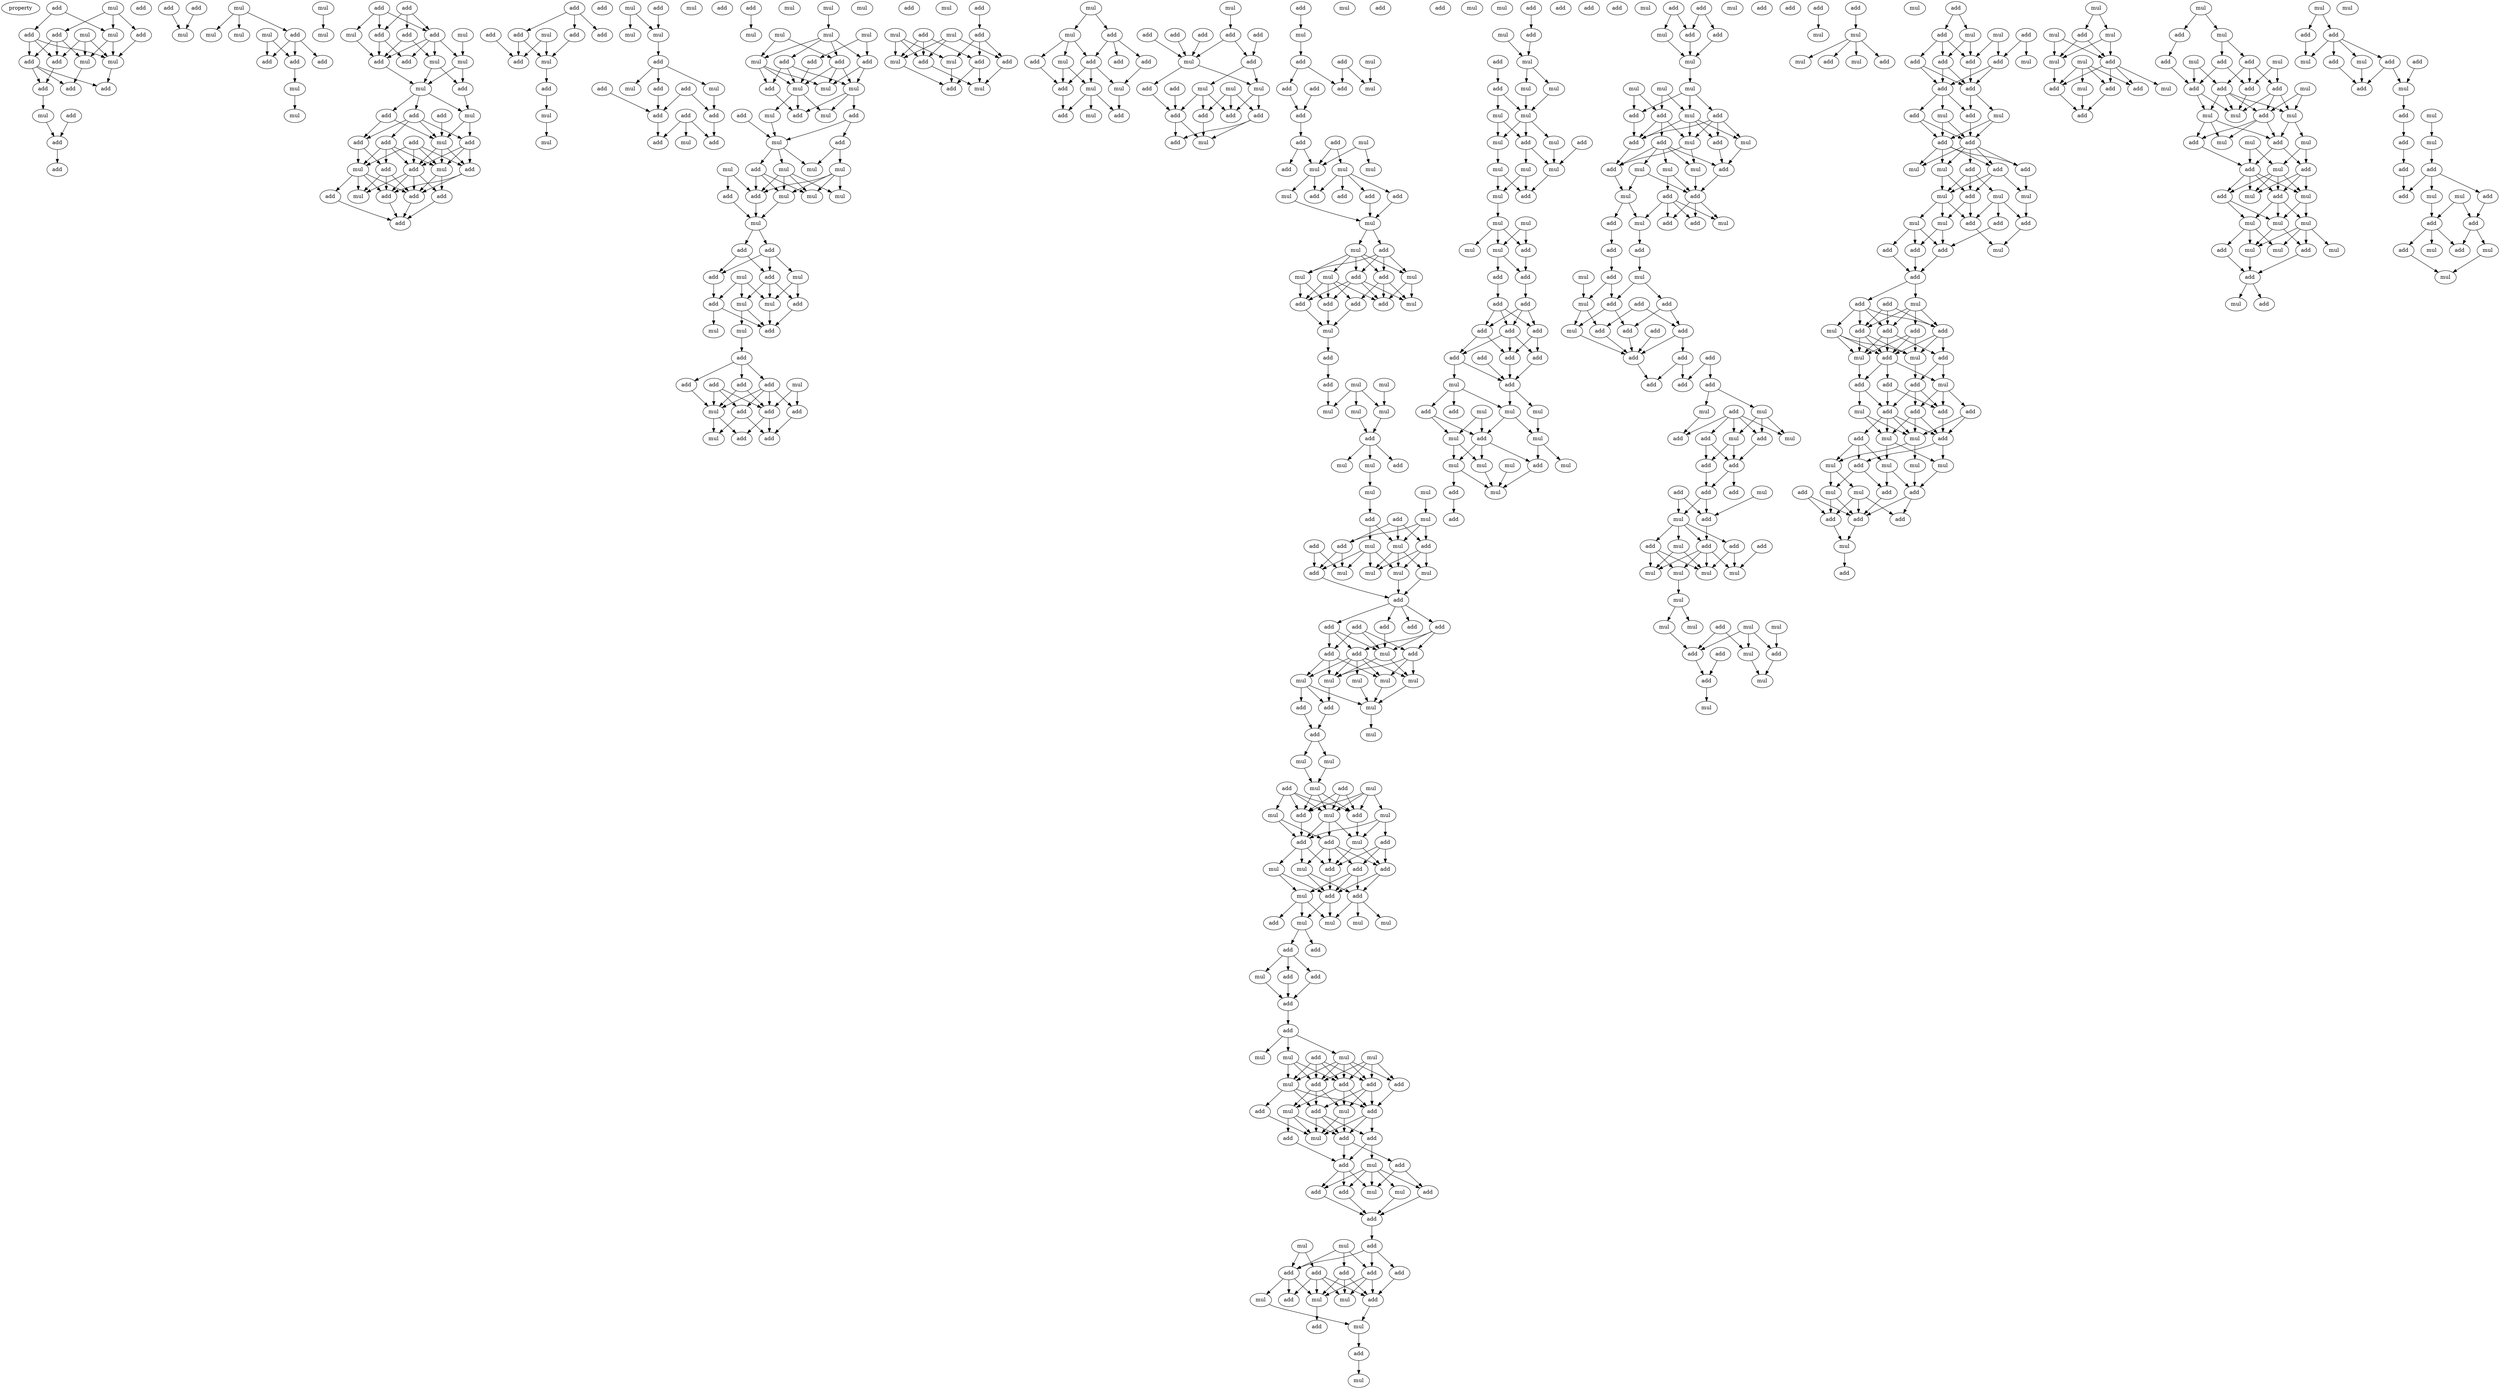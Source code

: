 digraph {
    node [fontcolor=black]
    property [mul=2,lf=1.9]
    0 [ label = mul ];
    1 [ label = add ];
    2 [ label = mul ];
    3 [ label = mul ];
    4 [ label = add ];
    5 [ label = add ];
    6 [ label = add ];
    7 [ label = add ];
    8 [ label = mul ];
    9 [ label = mul ];
    10 [ label = add ];
    11 [ label = add ];
    12 [ label = add ];
    13 [ label = add ];
    14 [ label = mul ];
    15 [ label = add ];
    16 [ label = add ];
    17 [ label = add ];
    18 [ label = add ];
    19 [ label = add ];
    20 [ label = add ];
    21 [ label = mul ];
    22 [ label = mul ];
    23 [ label = mul ];
    24 [ label = mul ];
    25 [ label = add ];
    26 [ label = mul ];
    27 [ label = add ];
    28 [ label = add ];
    29 [ label = add ];
    30 [ label = mul ];
    31 [ label = mul ];
    32 [ label = mul ];
    33 [ label = mul ];
    34 [ label = add ];
    35 [ label = add ];
    36 [ label = mul ];
    37 [ label = mul ];
    38 [ label = add ];
    39 [ label = add ];
    40 [ label = add ];
    41 [ label = mul ];
    42 [ label = add ];
    43 [ label = mul ];
    44 [ label = add ];
    45 [ label = add ];
    46 [ label = mul ];
    47 [ label = add ];
    48 [ label = mul ];
    49 [ label = add ];
    50 [ label = add ];
    51 [ label = add ];
    52 [ label = add ];
    53 [ label = add ];
    54 [ label = add ];
    55 [ label = mul ];
    56 [ label = add ];
    57 [ label = mul ];
    58 [ label = add ];
    59 [ label = add ];
    60 [ label = mul ];
    61 [ label = add ];
    62 [ label = add ];
    63 [ label = add ];
    64 [ label = mul ];
    65 [ label = add ];
    66 [ label = add ];
    67 [ label = add ];
    68 [ label = add ];
    69 [ label = add ];
    70 [ label = add ];
    71 [ label = mul ];
    72 [ label = add ];
    73 [ label = add ];
    74 [ label = mul ];
    75 [ label = add ];
    76 [ label = add ];
    77 [ label = mul ];
    78 [ label = mul ];
    79 [ label = mul ];
    80 [ label = add ];
    81 [ label = mul ];
    82 [ label = mul ];
    83 [ label = mul ];
    84 [ label = add ];
    85 [ label = mul ];
    86 [ label = mul ];
    87 [ label = add ];
    88 [ label = add ];
    89 [ label = add ];
    90 [ label = add ];
    91 [ label = add ];
    92 [ label = add ];
    93 [ label = add ];
    94 [ label = mul ];
    95 [ label = add ];
    96 [ label = add ];
    97 [ label = add ];
    98 [ label = mul ];
    99 [ label = mul ];
    100 [ label = mul ];
    101 [ label = mul ];
    102 [ label = mul ];
    103 [ label = mul ];
    104 [ label = add ];
    105 [ label = add ];
    106 [ label = mul ];
    107 [ label = add ];
    108 [ label = add ];
    109 [ label = add ];
    110 [ label = mul ];
    111 [ label = mul ];
    112 [ label = mul ];
    113 [ label = mul ];
    114 [ label = add ];
    115 [ label = mul ];
    116 [ label = add ];
    117 [ label = add ];
    118 [ label = mul ];
    119 [ label = add ];
    120 [ label = mul ];
    121 [ label = mul ];
    122 [ label = mul ];
    123 [ label = mul ];
    124 [ label = add ];
    125 [ label = mul ];
    126 [ label = mul ];
    127 [ label = add ];
    128 [ label = mul ];
    129 [ label = add ];
    130 [ label = mul ];
    131 [ label = add ];
    132 [ label = add ];
    133 [ label = add ];
    134 [ label = add ];
    135 [ label = mul ];
    136 [ label = mul ];
    137 [ label = mul ];
    138 [ label = add ];
    139 [ label = add ];
    140 [ label = mul ];
    141 [ label = mul ];
    142 [ label = mul ];
    143 [ label = mul ];
    144 [ label = add ];
    145 [ label = add ];
    146 [ label = add ];
    147 [ label = add ];
    148 [ label = mul ];
    149 [ label = add ];
    150 [ label = add ];
    151 [ label = add ];
    152 [ label = add ];
    153 [ label = add ];
    154 [ label = mul ];
    155 [ label = add ];
    156 [ label = add ];
    157 [ label = add ];
    158 [ label = mul ];
    159 [ label = mul ];
    160 [ label = add ];
    161 [ label = mul ];
    162 [ label = add ];
    163 [ label = mul ];
    164 [ label = add ];
    165 [ label = mul ];
    166 [ label = add ];
    167 [ label = add ];
    168 [ label = add ];
    169 [ label = mul ];
    170 [ label = mul ];
    171 [ label = add ];
    172 [ label = mul ];
    173 [ label = mul ];
    174 [ label = add ];
    175 [ label = add ];
    176 [ label = add ];
    177 [ label = add ];
    178 [ label = mul ];
    179 [ label = add ];
    180 [ label = add ];
    181 [ label = mul ];
    182 [ label = mul ];
    183 [ label = add ];
    184 [ label = add ];
    185 [ label = mul ];
    186 [ label = mul ];
    187 [ label = add ];
    188 [ label = add ];
    189 [ label = add ];
    190 [ label = add ];
    191 [ label = add ];
    192 [ label = mul ];
    193 [ label = add ];
    194 [ label = add ];
    195 [ label = mul ];
    196 [ label = mul ];
    197 [ label = add ];
    198 [ label = mul ];
    199 [ label = add ];
    200 [ label = add ];
    201 [ label = add ];
    202 [ label = add ];
    203 [ label = add ];
    204 [ label = add ];
    205 [ label = mul ];
    206 [ label = mul ];
    207 [ label = add ];
    208 [ label = mul ];
    209 [ label = mul ];
    210 [ label = add ];
    211 [ label = mul ];
    212 [ label = add ];
    213 [ label = add ];
    214 [ label = add ];
    215 [ label = add ];
    216 [ label = add ];
    217 [ label = add ];
    218 [ label = mul ];
    219 [ label = add ];
    220 [ label = add ];
    221 [ label = mul ];
    222 [ label = mul ];
    223 [ label = mul ];
    224 [ label = add ];
    225 [ label = mul ];
    226 [ label = add ];
    227 [ label = add ];
    228 [ label = add ];
    229 [ label = mul ];
    230 [ label = add ];
    231 [ label = mul ];
    232 [ label = mul ];
    233 [ label = mul ];
    234 [ label = add ];
    235 [ label = add ];
    236 [ label = mul ];
    237 [ label = mul ];
    238 [ label = add ];
    239 [ label = add ];
    240 [ label = add ];
    241 [ label = add ];
    242 [ label = mul ];
    243 [ label = add ];
    244 [ label = mul ];
    245 [ label = add ];
    246 [ label = mul ];
    247 [ label = add ];
    248 [ label = mul ];
    249 [ label = mul ];
    250 [ label = mul ];
    251 [ label = add ];
    252 [ label = mul ];
    253 [ label = mul ];
    254 [ label = add ];
    255 [ label = mul ];
    256 [ label = mul ];
    257 [ label = add ];
    258 [ label = mul ];
    259 [ label = add ];
    260 [ label = mul ];
    261 [ label = mul ];
    262 [ label = add ];
    263 [ label = add ];
    264 [ label = add ];
    265 [ label = mul ];
    266 [ label = mul ];
    267 [ label = mul ];
    268 [ label = add ];
    269 [ label = mul ];
    270 [ label = add ];
    271 [ label = add ];
    272 [ label = add ];
    273 [ label = add ];
    274 [ label = add ];
    275 [ label = add ];
    276 [ label = add ];
    277 [ label = add ];
    278 [ label = add ];
    279 [ label = mul ];
    280 [ label = mul ];
    281 [ label = mul ];
    282 [ label = mul ];
    283 [ label = mul ];
    284 [ label = mul ];
    285 [ label = mul ];
    286 [ label = add ];
    287 [ label = add ];
    288 [ label = mul ];
    289 [ label = mul ];
    290 [ label = add ];
    291 [ label = mul ];
    292 [ label = mul ];
    293 [ label = mul ];
    294 [ label = add ];
    295 [ label = mul ];
    296 [ label = add ];
    297 [ label = add ];
    298 [ label = mul ];
    299 [ label = mul ];
    300 [ label = mul ];
    301 [ label = add ];
    302 [ label = add ];
    303 [ label = mul ];
    304 [ label = add ];
    305 [ label = add ];
    306 [ label = add ];
    307 [ label = mul ];
    308 [ label = mul ];
    309 [ label = add ];
    310 [ label = add ];
    311 [ label = add ];
    312 [ label = mul ];
    313 [ label = add ];
    314 [ label = mul ];
    315 [ label = mul ];
    316 [ label = mul ];
    317 [ label = add ];
    318 [ label = mul ];
    319 [ label = add ];
    320 [ label = add ];
    321 [ label = mul ];
    322 [ label = add ];
    323 [ label = add ];
    324 [ label = add ];
    325 [ label = mul ];
    326 [ label = add ];
    327 [ label = add ];
    328 [ label = mul ];
    329 [ label = mul ];
    330 [ label = mul ];
    331 [ label = mul ];
    332 [ label = mul ];
    333 [ label = add ];
    334 [ label = add ];
    335 [ label = add ];
    336 [ label = add ];
    337 [ label = add ];
    338 [ label = mul ];
    339 [ label = add ];
    340 [ label = add ];
    341 [ label = mul ];
    342 [ label = add ];
    343 [ label = add ];
    344 [ label = mul ];
    345 [ label = add ];
    346 [ label = add ];
    347 [ label = mul ];
    348 [ label = add ];
    349 [ label = add ];
    350 [ label = mul ];
    351 [ label = mul ];
    352 [ label = add ];
    353 [ label = add ];
    354 [ label = add ];
    355 [ label = add ];
    356 [ label = mul ];
    357 [ label = mul ];
    358 [ label = add ];
    359 [ label = add ];
    360 [ label = add ];
    361 [ label = add ];
    362 [ label = add ];
    363 [ label = add ];
    364 [ label = mul ];
    365 [ label = mul ];
    366 [ label = add ];
    367 [ label = mul ];
    368 [ label = add ];
    369 [ label = mul ];
    370 [ label = add ];
    371 [ label = mul ];
    372 [ label = add ];
    373 [ label = add ];
    374 [ label = add ];
    375 [ label = mul ];
    376 [ label = add ];
    377 [ label = add ];
    378 [ label = mul ];
    379 [ label = mul ];
    380 [ label = add ];
    381 [ label = mul ];
    382 [ label = mul ];
    383 [ label = mul ];
    384 [ label = mul ];
    385 [ label = mul ];
    386 [ label = add ];
    387 [ label = add ];
    388 [ label = mul ];
    389 [ label = mul ];
    390 [ label = mul ];
    391 [ label = add ];
    392 [ label = mul ];
    393 [ label = add ];
    394 [ label = mul ];
    395 [ label = mul ];
    396 [ label = mul ];
    397 [ label = mul ];
    398 [ label = mul ];
    399 [ label = add ];
    400 [ label = add ];
    401 [ label = add ];
    402 [ label = add ];
    403 [ label = add ];
    404 [ label = add ];
    405 [ label = add ];
    406 [ label = add ];
    407 [ label = add ];
    408 [ label = add ];
    409 [ label = add ];
    410 [ label = add ];
    411 [ label = add ];
    412 [ label = mul ];
    413 [ label = add ];
    414 [ label = mul ];
    415 [ label = mul ];
    416 [ label = mul ];
    417 [ label = add ];
    418 [ label = add ];
    419 [ label = mul ];
    420 [ label = mul ];
    421 [ label = mul ];
    422 [ label = add ];
    423 [ label = mul ];
    424 [ label = mul ];
    425 [ label = mul ];
    426 [ label = add ];
    427 [ label = mul ];
    428 [ label = add ];
    429 [ label = add ];
    430 [ label = add ];
    431 [ label = mul ];
    432 [ label = mul ];
    433 [ label = add ];
    434 [ label = add ];
    435 [ label = add ];
    436 [ label = mul ];
    437 [ label = mul ];
    438 [ label = mul ];
    439 [ label = mul ];
    440 [ label = add ];
    441 [ label = add ];
    442 [ label = mul ];
    443 [ label = add ];
    444 [ label = add ];
    445 [ label = mul ];
    446 [ label = mul ];
    447 [ label = add ];
    448 [ label = add ];
    449 [ label = add ];
    450 [ label = mul ];
    451 [ label = mul ];
    452 [ label = mul ];
    453 [ label = add ];
    454 [ label = mul ];
    455 [ label = add ];
    456 [ label = add ];
    457 [ label = mul ];
    458 [ label = add ];
    459 [ label = mul ];
    460 [ label = add ];
    461 [ label = add ];
    462 [ label = add ];
    463 [ label = add ];
    464 [ label = mul ];
    465 [ label = add ];
    466 [ label = mul ];
    467 [ label = mul ];
    468 [ label = add ];
    469 [ label = add ];
    470 [ label = add ];
    471 [ label = add ];
    472 [ label = add ];
    473 [ label = mul ];
    474 [ label = add ];
    475 [ label = add ];
    476 [ label = add ];
    477 [ label = add ];
    478 [ label = add ];
    479 [ label = add ];
    480 [ label = add ];
    481 [ label = add ];
    482 [ label = mul ];
    483 [ label = mul ];
    484 [ label = add ];
    485 [ label = mul ];
    486 [ label = mul ];
    487 [ label = add ];
    488 [ label = add ];
    489 [ label = add ];
    490 [ label = add ];
    491 [ label = add ];
    492 [ label = add ];
    493 [ label = add ];
    494 [ label = add ];
    495 [ label = mul ];
    496 [ label = mul ];
    497 [ label = add ];
    498 [ label = add ];
    499 [ label = add ];
    500 [ label = mul ];
    501 [ label = add ];
    502 [ label = add ];
    503 [ label = mul ];
    504 [ label = mul ];
    505 [ label = mul ];
    506 [ label = mul ];
    507 [ label = mul ];
    508 [ label = mul ];
    509 [ label = mul ];
    510 [ label = mul ];
    511 [ label = add ];
    512 [ label = mul ];
    513 [ label = add ];
    514 [ label = mul ];
    515 [ label = add ];
    516 [ label = add ];
    517 [ label = add ];
    518 [ label = mul ];
    519 [ label = mul ];
    520 [ label = add ];
    521 [ label = add ];
    522 [ label = add ];
    523 [ label = mul ];
    524 [ label = mul ];
    525 [ label = mul ];
    526 [ label = mul ];
    527 [ label = add ];
    528 [ label = mul ];
    529 [ label = add ];
    530 [ label = add ];
    531 [ label = mul ];
    532 [ label = mul ];
    533 [ label = add ];
    534 [ label = add ];
    535 [ label = add ];
    536 [ label = add ];
    537 [ label = add ];
    538 [ label = add ];
    539 [ label = mul ];
    540 [ label = add ];
    541 [ label = add ];
    542 [ label = add ];
    543 [ label = mul ];
    544 [ label = mul ];
    545 [ label = add ];
    546 [ label = add ];
    547 [ label = add ];
    548 [ label = add ];
    549 [ label = mul ];
    550 [ label = add ];
    551 [ label = add ];
    552 [ label = mul ];
    553 [ label = mul ];
    554 [ label = add ];
    555 [ label = mul ];
    556 [ label = mul ];
    557 [ label = add ];
    558 [ label = add ];
    559 [ label = mul ];
    560 [ label = mul ];
    561 [ label = add ];
    562 [ label = mul ];
    563 [ label = add ];
    564 [ label = add ];
    565 [ label = add ];
    566 [ label = add ];
    567 [ label = mul ];
    568 [ label = add ];
    569 [ label = add ];
    570 [ label = add ];
    571 [ label = add ];
    572 [ label = add ];
    573 [ label = add ];
    574 [ label = mul ];
    575 [ label = mul ];
    576 [ label = add ];
    577 [ label = mul ];
    578 [ label = add ];
    579 [ label = mul ];
    580 [ label = add ];
    581 [ label = add ];
    582 [ label = add ];
    583 [ label = add ];
    584 [ label = mul ];
    585 [ label = add ];
    586 [ label = add ];
    587 [ label = add ];
    588 [ label = mul ];
    589 [ label = mul ];
    590 [ label = add ];
    591 [ label = add ];
    592 [ label = add ];
    593 [ label = mul ];
    594 [ label = mul ];
    595 [ label = mul ];
    596 [ label = mul ];
    597 [ label = add ];
    598 [ label = mul ];
    599 [ label = add ];
    600 [ label = mul ];
    601 [ label = add ];
    602 [ label = add ];
    603 [ label = add ];
    604 [ label = add ];
    605 [ label = mul ];
    606 [ label = add ];
    607 [ label = mul ];
    608 [ label = mul ];
    609 [ label = mul ];
    610 [ label = add ];
    611 [ label = add ];
    612 [ label = mul ];
    613 [ label = mul ];
    614 [ label = mul ];
    615 [ label = add ];
    616 [ label = add ];
    617 [ label = mul ];
    618 [ label = add ];
    619 [ label = add ];
    620 [ label = mul ];
    621 [ label = mul ];
    622 [ label = add ];
    623 [ label = mul ];
    624 [ label = add ];
    625 [ label = add ];
    626 [ label = add ];
    627 [ label = mul ];
    628 [ label = add ];
    629 [ label = mul ];
    630 [ label = add ];
    631 [ label = add ];
    632 [ label = add ];
    633 [ label = mul ];
    634 [ label = add ];
    635 [ label = mul ];
    636 [ label = mul ];
    637 [ label = add ];
    638 [ label = mul ];
    639 [ label = mul ];
    640 [ label = mul ];
    641 [ label = add ];
    642 [ label = mul ];
    643 [ label = add ];
    644 [ label = add ];
    645 [ label = add ];
    646 [ label = add ];
    647 [ label = mul ];
    648 [ label = mul ];
    649 [ label = mul ];
    650 [ label = mul ];
    651 [ label = mul ];
    652 [ label = mul ];
    653 [ label = add ];
    654 [ label = mul ];
    655 [ label = mul ];
    656 [ label = add ];
    657 [ label = add ];
    658 [ label = mul ];
    659 [ label = mul ];
    660 [ label = add ];
    661 [ label = add ];
    662 [ label = add ];
    663 [ label = mul ];
    664 [ label = add ];
    665 [ label = add ];
    666 [ label = add ];
    667 [ label = mul ];
    668 [ label = add ];
    669 [ label = mul ];
    670 [ label = add ];
    671 [ label = mul ];
    672 [ label = mul ];
    673 [ label = add ];
    674 [ label = add ];
    675 [ label = add ];
    676 [ label = mul ];
    677 [ label = mul ];
    678 [ label = add ];
    679 [ label = add ];
    680 [ label = add ];
    681 [ label = add ];
    682 [ label = add ];
    683 [ label = mul ];
    684 [ label = add ];
    685 [ label = mul ];
    686 [ label = mul ];
    687 [ label = mul ];
    0 -> 2 [ name = 0 ];
    0 -> 4 [ name = 1 ];
    0 -> 5 [ name = 2 ];
    1 -> 2 [ name = 3 ];
    1 -> 6 [ name = 4 ];
    2 -> 8 [ name = 5 ];
    2 -> 9 [ name = 6 ];
    3 -> 7 [ name = 7 ];
    3 -> 8 [ name = 8 ];
    3 -> 9 [ name = 9 ];
    4 -> 9 [ name = 10 ];
    5 -> 7 [ name = 11 ];
    5 -> 8 [ name = 12 ];
    5 -> 10 [ name = 13 ];
    6 -> 7 [ name = 14 ];
    6 -> 9 [ name = 15 ];
    6 -> 10 [ name = 16 ];
    7 -> 13 [ name = 17 ];
    8 -> 12 [ name = 18 ];
    9 -> 11 [ name = 19 ];
    10 -> 11 [ name = 20 ];
    10 -> 12 [ name = 21 ];
    10 -> 13 [ name = 22 ];
    13 -> 14 [ name = 23 ];
    14 -> 17 [ name = 24 ];
    15 -> 17 [ name = 25 ];
    17 -> 20 [ name = 26 ];
    18 -> 21 [ name = 27 ];
    19 -> 21 [ name = 28 ];
    22 -> 23 [ name = 29 ];
    22 -> 24 [ name = 30 ];
    22 -> 25 [ name = 31 ];
    25 -> 27 [ name = 32 ];
    25 -> 28 [ name = 33 ];
    25 -> 29 [ name = 34 ];
    26 -> 27 [ name = 35 ];
    26 -> 29 [ name = 36 ];
    29 -> 30 [ name = 37 ];
    30 -> 31 [ name = 38 ];
    32 -> 33 [ name = 39 ];
    34 -> 38 [ name = 40 ];
    34 -> 39 [ name = 41 ];
    34 -> 40 [ name = 42 ];
    35 -> 37 [ name = 43 ];
    35 -> 39 [ name = 44 ];
    35 -> 40 [ name = 45 ];
    36 -> 41 [ name = 46 ];
    37 -> 42 [ name = 47 ];
    38 -> 42 [ name = 48 ];
    38 -> 43 [ name = 49 ];
    39 -> 41 [ name = 50 ];
    39 -> 42 [ name = 51 ];
    39 -> 43 [ name = 52 ];
    39 -> 44 [ name = 53 ];
    40 -> 42 [ name = 54 ];
    40 -> 44 [ name = 55 ];
    41 -> 45 [ name = 56 ];
    41 -> 46 [ name = 57 ];
    42 -> 46 [ name = 58 ];
    43 -> 45 [ name = 59 ];
    43 -> 46 [ name = 60 ];
    45 -> 48 [ name = 61 ];
    46 -> 47 [ name = 62 ];
    46 -> 48 [ name = 63 ];
    46 -> 49 [ name = 64 ];
    47 -> 51 [ name = 65 ];
    47 -> 52 [ name = 66 ];
    47 -> 53 [ name = 67 ];
    47 -> 55 [ name = 68 ];
    48 -> 52 [ name = 69 ];
    48 -> 55 [ name = 70 ];
    49 -> 53 [ name = 71 ];
    49 -> 55 [ name = 72 ];
    50 -> 55 [ name = 73 ];
    51 -> 56 [ name = 74 ];
    51 -> 57 [ name = 75 ];
    51 -> 58 [ name = 76 ];
    51 -> 60 [ name = 77 ];
    52 -> 57 [ name = 78 ];
    52 -> 58 [ name = 79 ];
    52 -> 59 [ name = 80 ];
    53 -> 56 [ name = 81 ];
    53 -> 60 [ name = 82 ];
    54 -> 57 [ name = 83 ];
    54 -> 58 [ name = 84 ];
    54 -> 59 [ name = 85 ];
    54 -> 60 [ name = 86 ];
    55 -> 57 [ name = 87 ];
    55 -> 58 [ name = 88 ];
    55 -> 59 [ name = 89 ];
    56 -> 63 [ name = 90 ];
    56 -> 64 [ name = 91 ];
    56 -> 65 [ name = 92 ];
    57 -> 61 [ name = 93 ];
    57 -> 63 [ name = 94 ];
    58 -> 61 [ name = 95 ];
    58 -> 63 [ name = 96 ];
    58 -> 64 [ name = 97 ];
    58 -> 65 [ name = 98 ];
    59 -> 63 [ name = 99 ];
    59 -> 65 [ name = 100 ];
    60 -> 62 [ name = 101 ];
    60 -> 63 [ name = 102 ];
    60 -> 64 [ name = 103 ];
    60 -> 65 [ name = 104 ];
    61 -> 66 [ name = 105 ];
    62 -> 66 [ name = 106 ];
    63 -> 66 [ name = 107 ];
    65 -> 66 [ name = 108 ];
    67 -> 68 [ name = 109 ];
    67 -> 69 [ name = 110 ];
    67 -> 70 [ name = 111 ];
    69 -> 73 [ name = 112 ];
    69 -> 74 [ name = 113 ];
    70 -> 74 [ name = 114 ];
    71 -> 73 [ name = 115 ];
    71 -> 74 [ name = 116 ];
    72 -> 73 [ name = 117 ];
    74 -> 75 [ name = 118 ];
    75 -> 77 [ name = 119 ];
    77 -> 79 [ name = 120 ];
    78 -> 81 [ name = 121 ];
    78 -> 82 [ name = 122 ];
    80 -> 82 [ name = 123 ];
    82 -> 84 [ name = 124 ];
    84 -> 85 [ name = 125 ];
    84 -> 86 [ name = 126 ];
    84 -> 87 [ name = 127 ];
    86 -> 92 [ name = 128 ];
    87 -> 90 [ name = 129 ];
    88 -> 90 [ name = 130 ];
    89 -> 90 [ name = 131 ];
    89 -> 92 [ name = 132 ];
    90 -> 93 [ name = 133 ];
    91 -> 93 [ name = 134 ];
    91 -> 94 [ name = 135 ];
    91 -> 95 [ name = 136 ];
    92 -> 95 [ name = 137 ];
    97 -> 100 [ name = 138 ];
    99 -> 101 [ name = 139 ];
    101 -> 104 [ name = 140 ];
    101 -> 106 [ name = 141 ];
    101 -> 107 [ name = 142 ];
    101 -> 108 [ name = 143 ];
    102 -> 104 [ name = 144 ];
    102 -> 106 [ name = 145 ];
    103 -> 105 [ name = 146 ];
    103 -> 107 [ name = 147 ];
    104 -> 110 [ name = 148 ];
    104 -> 111 [ name = 149 ];
    104 -> 112 [ name = 150 ];
    105 -> 111 [ name = 151 ];
    106 -> 109 [ name = 152 ];
    106 -> 110 [ name = 153 ];
    106 -> 111 [ name = 154 ];
    107 -> 110 [ name = 155 ];
    107 -> 112 [ name = 156 ];
    108 -> 109 [ name = 157 ];
    108 -> 111 [ name = 158 ];
    108 -> 112 [ name = 159 ];
    109 -> 114 [ name = 160 ];
    111 -> 113 [ name = 161 ];
    111 -> 114 [ name = 162 ];
    111 -> 115 [ name = 163 ];
    112 -> 114 [ name = 164 ];
    112 -> 115 [ name = 165 ];
    112 -> 116 [ name = 166 ];
    113 -> 118 [ name = 167 ];
    116 -> 118 [ name = 168 ];
    116 -> 119 [ name = 169 ];
    117 -> 118 [ name = 170 ];
    118 -> 122 [ name = 171 ];
    118 -> 123 [ name = 172 ];
    118 -> 124 [ name = 173 ];
    119 -> 120 [ name = 174 ];
    119 -> 123 [ name = 175 ];
    120 -> 125 [ name = 176 ];
    120 -> 126 [ name = 177 ];
    120 -> 128 [ name = 178 ];
    120 -> 129 [ name = 179 ];
    121 -> 127 [ name = 180 ];
    121 -> 129 [ name = 181 ];
    122 -> 125 [ name = 182 ];
    122 -> 126 [ name = 183 ];
    122 -> 128 [ name = 184 ];
    122 -> 129 [ name = 185 ];
    124 -> 126 [ name = 186 ];
    124 -> 128 [ name = 187 ];
    124 -> 129 [ name = 188 ];
    126 -> 130 [ name = 189 ];
    127 -> 130 [ name = 190 ];
    129 -> 130 [ name = 191 ];
    130 -> 131 [ name = 192 ];
    130 -> 132 [ name = 193 ];
    131 -> 133 [ name = 194 ];
    131 -> 134 [ name = 195 ];
    131 -> 136 [ name = 196 ];
    132 -> 133 [ name = 197 ];
    132 -> 134 [ name = 198 ];
    133 -> 137 [ name = 199 ];
    133 -> 138 [ name = 200 ];
    133 -> 140 [ name = 201 ];
    134 -> 139 [ name = 202 ];
    135 -> 137 [ name = 203 ];
    135 -> 139 [ name = 204 ];
    135 -> 140 [ name = 205 ];
    136 -> 138 [ name = 206 ];
    136 -> 140 [ name = 207 ];
    137 -> 143 [ name = 208 ];
    137 -> 144 [ name = 209 ];
    138 -> 144 [ name = 210 ];
    139 -> 142 [ name = 211 ];
    139 -> 144 [ name = 212 ];
    140 -> 144 [ name = 213 ];
    143 -> 146 [ name = 214 ];
    146 -> 147 [ name = 215 ];
    146 -> 150 [ name = 216 ];
    146 -> 151 [ name = 217 ];
    147 -> 154 [ name = 218 ];
    148 -> 152 [ name = 219 ];
    148 -> 153 [ name = 220 ];
    149 -> 153 [ name = 221 ];
    149 -> 154 [ name = 222 ];
    149 -> 155 [ name = 223 ];
    150 -> 152 [ name = 224 ];
    150 -> 153 [ name = 225 ];
    150 -> 154 [ name = 226 ];
    150 -> 155 [ name = 227 ];
    151 -> 153 [ name = 228 ];
    151 -> 154 [ name = 229 ];
    152 -> 157 [ name = 230 ];
    153 -> 156 [ name = 231 ];
    153 -> 157 [ name = 232 ];
    154 -> 156 [ name = 233 ];
    154 -> 158 [ name = 234 ];
    155 -> 157 [ name = 235 ];
    155 -> 158 [ name = 236 ];
    160 -> 162 [ name = 237 ];
    161 -> 166 [ name = 238 ];
    161 -> 167 [ name = 239 ];
    161 -> 169 [ name = 240 ];
    162 -> 165 [ name = 241 ];
    162 -> 166 [ name = 242 ];
    162 -> 168 [ name = 243 ];
    163 -> 165 [ name = 244 ];
    163 -> 167 [ name = 245 ];
    163 -> 169 [ name = 246 ];
    164 -> 167 [ name = 247 ];
    164 -> 168 [ name = 248 ];
    164 -> 169 [ name = 249 ];
    165 -> 171 [ name = 250 ];
    166 -> 170 [ name = 251 ];
    167 -> 170 [ name = 252 ];
    168 -> 170 [ name = 253 ];
    168 -> 171 [ name = 254 ];
    169 -> 171 [ name = 255 ];
    172 -> 173 [ name = 256 ];
    172 -> 174 [ name = 257 ];
    173 -> 176 [ name = 258 ];
    173 -> 177 [ name = 259 ];
    173 -> 178 [ name = 260 ];
    174 -> 175 [ name = 261 ];
    174 -> 177 [ name = 262 ];
    174 -> 179 [ name = 263 ];
    176 -> 180 [ name = 264 ];
    177 -> 180 [ name = 265 ];
    177 -> 181 [ name = 266 ];
    177 -> 182 [ name = 267 ];
    178 -> 180 [ name = 268 ];
    178 -> 182 [ name = 269 ];
    179 -> 181 [ name = 270 ];
    180 -> 183 [ name = 271 ];
    181 -> 184 [ name = 272 ];
    182 -> 183 [ name = 273 ];
    182 -> 184 [ name = 274 ];
    182 -> 185 [ name = 275 ];
    186 -> 189 [ name = 276 ];
    187 -> 192 [ name = 277 ];
    188 -> 192 [ name = 278 ];
    189 -> 192 [ name = 279 ];
    189 -> 193 [ name = 280 ];
    190 -> 193 [ name = 281 ];
    191 -> 192 [ name = 282 ];
    192 -> 194 [ name = 283 ];
    192 -> 196 [ name = 284 ];
    193 -> 196 [ name = 285 ];
    193 -> 198 [ name = 286 ];
    194 -> 201 [ name = 287 ];
    195 -> 199 [ name = 288 ];
    195 -> 200 [ name = 289 ];
    195 -> 202 [ name = 290 ];
    196 -> 200 [ name = 291 ];
    196 -> 202 [ name = 292 ];
    197 -> 201 [ name = 293 ];
    198 -> 199 [ name = 294 ];
    198 -> 200 [ name = 295 ];
    198 -> 201 [ name = 296 ];
    199 -> 205 [ name = 297 ];
    201 -> 204 [ name = 298 ];
    201 -> 205 [ name = 299 ];
    202 -> 204 [ name = 300 ];
    202 -> 205 [ name = 301 ];
    203 -> 206 [ name = 302 ];
    206 -> 210 [ name = 303 ];
    207 -> 211 [ name = 304 ];
    207 -> 213 [ name = 305 ];
    209 -> 211 [ name = 306 ];
    210 -> 212 [ name = 307 ];
    210 -> 213 [ name = 308 ];
    212 -> 215 [ name = 309 ];
    214 -> 215 [ name = 310 ];
    215 -> 216 [ name = 311 ];
    216 -> 220 [ name = 312 ];
    216 -> 222 [ name = 313 ];
    218 -> 222 [ name = 314 ];
    218 -> 223 [ name = 315 ];
    219 -> 221 [ name = 316 ];
    219 -> 222 [ name = 317 ];
    221 -> 224 [ name = 318 ];
    221 -> 226 [ name = 319 ];
    221 -> 227 [ name = 320 ];
    221 -> 228 [ name = 321 ];
    222 -> 225 [ name = 322 ];
    222 -> 227 [ name = 323 ];
    225 -> 229 [ name = 324 ];
    226 -> 229 [ name = 325 ];
    228 -> 229 [ name = 326 ];
    229 -> 230 [ name = 327 ];
    229 -> 231 [ name = 328 ];
    230 -> 232 [ name = 329 ];
    230 -> 234 [ name = 330 ];
    230 -> 235 [ name = 331 ];
    230 -> 236 [ name = 332 ];
    231 -> 232 [ name = 333 ];
    231 -> 233 [ name = 334 ];
    231 -> 234 [ name = 335 ];
    231 -> 235 [ name = 336 ];
    231 -> 236 [ name = 337 ];
    232 -> 238 [ name = 338 ];
    232 -> 240 [ name = 339 ];
    233 -> 238 [ name = 340 ];
    233 -> 239 [ name = 341 ];
    233 -> 240 [ name = 342 ];
    233 -> 241 [ name = 343 ];
    234 -> 237 [ name = 344 ];
    234 -> 238 [ name = 345 ];
    234 -> 240 [ name = 346 ];
    234 -> 241 [ name = 347 ];
    235 -> 237 [ name = 348 ];
    235 -> 239 [ name = 349 ];
    235 -> 241 [ name = 350 ];
    236 -> 237 [ name = 351 ];
    236 -> 241 [ name = 352 ];
    238 -> 242 [ name = 353 ];
    239 -> 242 [ name = 354 ];
    240 -> 242 [ name = 355 ];
    242 -> 243 [ name = 356 ];
    243 -> 245 [ name = 357 ];
    244 -> 250 [ name = 358 ];
    245 -> 249 [ name = 359 ];
    246 -> 248 [ name = 360 ];
    246 -> 249 [ name = 361 ];
    246 -> 250 [ name = 362 ];
    248 -> 251 [ name = 363 ];
    250 -> 251 [ name = 364 ];
    251 -> 252 [ name = 365 ];
    251 -> 253 [ name = 366 ];
    251 -> 254 [ name = 367 ];
    253 -> 255 [ name = 368 ];
    255 -> 259 [ name = 369 ];
    256 -> 258 [ name = 370 ];
    257 -> 261 [ name = 371 ];
    257 -> 263 [ name = 372 ];
    257 -> 264 [ name = 373 ];
    258 -> 261 [ name = 374 ];
    258 -> 263 [ name = 375 ];
    258 -> 264 [ name = 376 ];
    259 -> 260 [ name = 377 ];
    259 -> 261 [ name = 378 ];
    260 -> 265 [ name = 379 ];
    260 -> 266 [ name = 380 ];
    260 -> 267 [ name = 381 ];
    260 -> 268 [ name = 382 ];
    261 -> 266 [ name = 383 ];
    261 -> 267 [ name = 384 ];
    261 -> 269 [ name = 385 ];
    262 -> 265 [ name = 386 ];
    262 -> 268 [ name = 387 ];
    263 -> 266 [ name = 388 ];
    263 -> 267 [ name = 389 ];
    263 -> 269 [ name = 390 ];
    264 -> 265 [ name = 391 ];
    264 -> 268 [ name = 392 ];
    266 -> 270 [ name = 393 ];
    268 -> 270 [ name = 394 ];
    269 -> 270 [ name = 395 ];
    270 -> 271 [ name = 396 ];
    270 -> 272 [ name = 397 ];
    270 -> 273 [ name = 398 ];
    270 -> 275 [ name = 399 ];
    271 -> 276 [ name = 400 ];
    271 -> 277 [ name = 401 ];
    271 -> 279 [ name = 402 ];
    272 -> 277 [ name = 403 ];
    272 -> 278 [ name = 404 ];
    272 -> 279 [ name = 405 ];
    274 -> 276 [ name = 406 ];
    274 -> 278 [ name = 407 ];
    274 -> 279 [ name = 408 ];
    275 -> 279 [ name = 409 ];
    276 -> 280 [ name = 410 ];
    276 -> 282 [ name = 411 ];
    276 -> 284 [ name = 412 ];
    277 -> 280 [ name = 413 ];
    277 -> 281 [ name = 414 ];
    277 -> 282 [ name = 415 ];
    277 -> 283 [ name = 416 ];
    277 -> 284 [ name = 417 ];
    278 -> 281 [ name = 418 ];
    278 -> 282 [ name = 419 ];
    278 -> 284 [ name = 420 ];
    279 -> 280 [ name = 421 ];
    279 -> 284 [ name = 422 ];
    280 -> 285 [ name = 423 ];
    281 -> 285 [ name = 424 ];
    281 -> 286 [ name = 425 ];
    281 -> 287 [ name = 426 ];
    282 -> 285 [ name = 427 ];
    283 -> 285 [ name = 428 ];
    284 -> 287 [ name = 429 ];
    285 -> 289 [ name = 430 ];
    286 -> 290 [ name = 431 ];
    287 -> 290 [ name = 432 ];
    290 -> 291 [ name = 433 ];
    290 -> 292 [ name = 434 ];
    291 -> 293 [ name = 435 ];
    292 -> 293 [ name = 436 ];
    293 -> 297 [ name = 437 ];
    293 -> 298 [ name = 438 ];
    293 -> 301 [ name = 439 ];
    294 -> 297 [ name = 440 ];
    294 -> 298 [ name = 441 ];
    294 -> 299 [ name = 442 ];
    294 -> 301 [ name = 443 ];
    295 -> 297 [ name = 444 ];
    295 -> 298 [ name = 445 ];
    295 -> 300 [ name = 446 ];
    295 -> 301 [ name = 447 ];
    296 -> 297 [ name = 448 ];
    296 -> 298 [ name = 449 ];
    296 -> 301 [ name = 450 ];
    297 -> 305 [ name = 451 ];
    298 -> 302 [ name = 452 ];
    298 -> 303 [ name = 453 ];
    298 -> 305 [ name = 454 ];
    299 -> 302 [ name = 455 ];
    299 -> 305 [ name = 456 ];
    300 -> 303 [ name = 457 ];
    300 -> 304 [ name = 458 ];
    300 -> 305 [ name = 459 ];
    301 -> 303 [ name = 460 ];
    302 -> 306 [ name = 461 ];
    302 -> 308 [ name = 462 ];
    302 -> 309 [ name = 463 ];
    302 -> 310 [ name = 464 ];
    303 -> 306 [ name = 465 ];
    303 -> 309 [ name = 466 ];
    304 -> 306 [ name = 467 ];
    304 -> 309 [ name = 468 ];
    304 -> 310 [ name = 469 ];
    305 -> 306 [ name = 470 ];
    305 -> 307 [ name = 471 ];
    305 -> 308 [ name = 472 ];
    306 -> 311 [ name = 473 ];
    307 -> 311 [ name = 474 ];
    307 -> 312 [ name = 475 ];
    308 -> 311 [ name = 476 ];
    308 -> 313 [ name = 477 ];
    309 -> 311 [ name = 478 ];
    309 -> 313 [ name = 479 ];
    310 -> 311 [ name = 480 ];
    310 -> 312 [ name = 481 ];
    310 -> 313 [ name = 482 ];
    311 -> 316 [ name = 483 ];
    311 -> 318 [ name = 484 ];
    312 -> 316 [ name = 485 ];
    312 -> 317 [ name = 486 ];
    312 -> 318 [ name = 487 ];
    313 -> 314 [ name = 488 ];
    313 -> 315 [ name = 489 ];
    313 -> 316 [ name = 490 ];
    318 -> 319 [ name = 491 ];
    318 -> 320 [ name = 492 ];
    319 -> 321 [ name = 493 ];
    319 -> 322 [ name = 494 ];
    319 -> 323 [ name = 495 ];
    321 -> 324 [ name = 496 ];
    322 -> 324 [ name = 497 ];
    323 -> 324 [ name = 498 ];
    324 -> 326 [ name = 499 ];
    326 -> 328 [ name = 500 ];
    326 -> 329 [ name = 501 ];
    326 -> 331 [ name = 502 ];
    327 -> 332 [ name = 503 ];
    327 -> 333 [ name = 504 ];
    327 -> 334 [ name = 505 ];
    327 -> 335 [ name = 506 ];
    328 -> 332 [ name = 507 ];
    328 -> 333 [ name = 508 ];
    328 -> 334 [ name = 509 ];
    329 -> 332 [ name = 510 ];
    329 -> 333 [ name = 511 ];
    329 -> 334 [ name = 512 ];
    329 -> 335 [ name = 513 ];
    329 -> 336 [ name = 514 ];
    330 -> 333 [ name = 515 ];
    330 -> 334 [ name = 516 ];
    330 -> 335 [ name = 517 ];
    330 -> 336 [ name = 518 ];
    332 -> 337 [ name = 519 ];
    332 -> 339 [ name = 520 ];
    332 -> 340 [ name = 521 ];
    333 -> 338 [ name = 522 ];
    333 -> 339 [ name = 523 ];
    333 -> 341 [ name = 524 ];
    334 -> 337 [ name = 525 ];
    334 -> 338 [ name = 526 ];
    334 -> 341 [ name = 527 ];
    335 -> 337 [ name = 528 ];
    335 -> 339 [ name = 529 ];
    335 -> 341 [ name = 530 ];
    336 -> 337 [ name = 531 ];
    337 -> 343 [ name = 532 ];
    337 -> 344 [ name = 533 ];
    337 -> 345 [ name = 534 ];
    338 -> 342 [ name = 535 ];
    338 -> 344 [ name = 536 ];
    338 -> 345 [ name = 537 ];
    339 -> 343 [ name = 538 ];
    339 -> 344 [ name = 539 ];
    339 -> 345 [ name = 540 ];
    340 -> 344 [ name = 541 ];
    341 -> 344 [ name = 542 ];
    341 -> 345 [ name = 543 ];
    342 -> 348 [ name = 544 ];
    343 -> 347 [ name = 545 ];
    343 -> 348 [ name = 546 ];
    345 -> 346 [ name = 547 ];
    345 -> 348 [ name = 548 ];
    346 -> 350 [ name = 549 ];
    346 -> 353 [ name = 550 ];
    347 -> 349 [ name = 551 ];
    347 -> 350 [ name = 552 ];
    347 -> 351 [ name = 553 ];
    347 -> 352 [ name = 554 ];
    347 -> 353 [ name = 555 ];
    348 -> 349 [ name = 556 ];
    348 -> 350 [ name = 557 ];
    348 -> 352 [ name = 558 ];
    349 -> 354 [ name = 559 ];
    351 -> 354 [ name = 560 ];
    352 -> 354 [ name = 561 ];
    353 -> 354 [ name = 562 ];
    354 -> 355 [ name = 563 ];
    355 -> 359 [ name = 564 ];
    355 -> 360 [ name = 565 ];
    355 -> 362 [ name = 566 ];
    356 -> 359 [ name = 567 ];
    356 -> 361 [ name = 568 ];
    356 -> 362 [ name = 569 ];
    357 -> 358 [ name = 570 ];
    357 -> 359 [ name = 571 ];
    358 -> 363 [ name = 572 ];
    358 -> 364 [ name = 573 ];
    358 -> 365 [ name = 574 ];
    358 -> 366 [ name = 575 ];
    359 -> 364 [ name = 576 ];
    359 -> 366 [ name = 577 ];
    359 -> 367 [ name = 578 ];
    360 -> 363 [ name = 579 ];
    361 -> 363 [ name = 580 ];
    361 -> 364 [ name = 581 ];
    361 -> 365 [ name = 582 ];
    362 -> 363 [ name = 583 ];
    362 -> 364 [ name = 584 ];
    362 -> 365 [ name = 585 ];
    363 -> 369 [ name = 586 ];
    364 -> 368 [ name = 587 ];
    367 -> 369 [ name = 588 ];
    369 -> 370 [ name = 589 ];
    370 -> 371 [ name = 590 ];
    372 -> 376 [ name = 591 ];
    375 -> 378 [ name = 592 ];
    376 -> 378 [ name = 593 ];
    377 -> 380 [ name = 594 ];
    378 -> 379 [ name = 595 ];
    378 -> 381 [ name = 596 ];
    379 -> 382 [ name = 597 ];
    380 -> 382 [ name = 598 ];
    380 -> 383 [ name = 599 ];
    381 -> 382 [ name = 600 ];
    382 -> 384 [ name = 601 ];
    382 -> 385 [ name = 602 ];
    382 -> 387 [ name = 603 ];
    383 -> 385 [ name = 604 ];
    383 -> 387 [ name = 605 ];
    384 -> 390 [ name = 606 ];
    385 -> 389 [ name = 607 ];
    386 -> 390 [ name = 608 ];
    387 -> 388 [ name = 609 ];
    387 -> 390 [ name = 610 ];
    388 -> 391 [ name = 611 ];
    388 -> 392 [ name = 612 ];
    389 -> 391 [ name = 613 ];
    389 -> 392 [ name = 614 ];
    390 -> 391 [ name = 615 ];
    392 -> 396 [ name = 616 ];
    394 -> 398 [ name = 617 ];
    394 -> 399 [ name = 618 ];
    396 -> 397 [ name = 619 ];
    396 -> 398 [ name = 620 ];
    396 -> 399 [ name = 621 ];
    398 -> 400 [ name = 622 ];
    398 -> 401 [ name = 623 ];
    399 -> 400 [ name = 624 ];
    400 -> 402 [ name = 625 ];
    401 -> 403 [ name = 626 ];
    402 -> 404 [ name = 627 ];
    402 -> 405 [ name = 628 ];
    402 -> 406 [ name = 629 ];
    403 -> 404 [ name = 630 ];
    403 -> 405 [ name = 631 ];
    403 -> 406 [ name = 632 ];
    404 -> 409 [ name = 633 ];
    404 -> 410 [ name = 634 ];
    405 -> 408 [ name = 635 ];
    405 -> 409 [ name = 636 ];
    406 -> 408 [ name = 637 ];
    406 -> 409 [ name = 638 ];
    406 -> 410 [ name = 639 ];
    407 -> 411 [ name = 640 ];
    408 -> 411 [ name = 641 ];
    408 -> 412 [ name = 642 ];
    409 -> 411 [ name = 643 ];
    410 -> 411 [ name = 644 ];
    411 -> 414 [ name = 645 ];
    411 -> 416 [ name = 646 ];
    412 -> 413 [ name = 647 ];
    412 -> 416 [ name = 648 ];
    412 -> 417 [ name = 649 ];
    413 -> 418 [ name = 650 ];
    413 -> 420 [ name = 651 ];
    414 -> 419 [ name = 652 ];
    415 -> 418 [ name = 653 ];
    415 -> 420 [ name = 654 ];
    416 -> 418 [ name = 655 ];
    416 -> 419 [ name = 656 ];
    418 -> 421 [ name = 657 ];
    418 -> 422 [ name = 658 ];
    418 -> 424 [ name = 659 ];
    419 -> 422 [ name = 660 ];
    419 -> 425 [ name = 661 ];
    420 -> 421 [ name = 662 ];
    420 -> 424 [ name = 663 ];
    421 -> 426 [ name = 664 ];
    421 -> 427 [ name = 665 ];
    422 -> 427 [ name = 666 ];
    423 -> 427 [ name = 667 ];
    424 -> 427 [ name = 668 ];
    426 -> 428 [ name = 669 ];
    429 -> 431 [ name = 670 ];
    429 -> 435 [ name = 671 ];
    430 -> 434 [ name = 672 ];
    430 -> 435 [ name = 673 ];
    431 -> 436 [ name = 674 ];
    434 -> 436 [ name = 675 ];
    435 -> 436 [ name = 676 ];
    436 -> 438 [ name = 677 ];
    437 -> 442 [ name = 678 ];
    437 -> 443 [ name = 679 ];
    438 -> 440 [ name = 680 ];
    438 -> 441 [ name = 681 ];
    438 -> 442 [ name = 682 ];
    439 -> 441 [ name = 683 ];
    439 -> 443 [ name = 684 ];
    440 -> 445 [ name = 685 ];
    440 -> 446 [ name = 686 ];
    440 -> 447 [ name = 687 ];
    440 -> 448 [ name = 688 ];
    441 -> 448 [ name = 689 ];
    442 -> 445 [ name = 690 ];
    442 -> 446 [ name = 691 ];
    442 -> 447 [ name = 692 ];
    442 -> 448 [ name = 693 ];
    443 -> 444 [ name = 694 ];
    443 -> 445 [ name = 695 ];
    443 -> 448 [ name = 696 ];
    444 -> 449 [ name = 697 ];
    444 -> 450 [ name = 698 ];
    444 -> 451 [ name = 699 ];
    444 -> 452 [ name = 700 ];
    444 -> 453 [ name = 701 ];
    445 -> 449 [ name = 702 ];
    445 -> 452 [ name = 703 ];
    446 -> 453 [ name = 704 ];
    447 -> 453 [ name = 705 ];
    448 -> 449 [ name = 706 ];
    449 -> 454 [ name = 707 ];
    450 -> 454 [ name = 708 ];
    450 -> 455 [ name = 709 ];
    451 -> 455 [ name = 710 ];
    451 -> 456 [ name = 711 ];
    452 -> 455 [ name = 712 ];
    453 -> 455 [ name = 713 ];
    454 -> 459 [ name = 714 ];
    454 -> 460 [ name = 715 ];
    455 -> 457 [ name = 716 ];
    455 -> 458 [ name = 717 ];
    455 -> 461 [ name = 718 ];
    456 -> 457 [ name = 719 ];
    456 -> 458 [ name = 720 ];
    456 -> 459 [ name = 721 ];
    456 -> 461 [ name = 722 ];
    459 -> 463 [ name = 723 ];
    460 -> 462 [ name = 724 ];
    462 -> 465 [ name = 725 ];
    463 -> 464 [ name = 726 ];
    464 -> 469 [ name = 727 ];
    464 -> 470 [ name = 728 ];
    465 -> 467 [ name = 729 ];
    465 -> 469 [ name = 730 ];
    466 -> 467 [ name = 731 ];
    467 -> 473 [ name = 732 ];
    467 -> 475 [ name = 733 ];
    468 -> 471 [ name = 734 ];
    468 -> 475 [ name = 735 ];
    469 -> 472 [ name = 736 ];
    469 -> 473 [ name = 737 ];
    470 -> 471 [ name = 738 ];
    470 -> 472 [ name = 739 ];
    471 -> 476 [ name = 740 ];
    471 -> 477 [ name = 741 ];
    472 -> 476 [ name = 742 ];
    473 -> 476 [ name = 743 ];
    474 -> 476 [ name = 744 ];
    475 -> 476 [ name = 745 ];
    476 -> 481 [ name = 746 ];
    477 -> 480 [ name = 747 ];
    477 -> 481 [ name = 748 ];
    478 -> 479 [ name = 749 ];
    478 -> 480 [ name = 750 ];
    479 -> 482 [ name = 751 ];
    479 -> 483 [ name = 752 ];
    482 -> 487 [ name = 753 ];
    483 -> 485 [ name = 754 ];
    483 -> 486 [ name = 755 ];
    483 -> 488 [ name = 756 ];
    484 -> 485 [ name = 757 ];
    484 -> 486 [ name = 758 ];
    484 -> 487 [ name = 759 ];
    484 -> 488 [ name = 760 ];
    484 -> 489 [ name = 761 ];
    485 -> 490 [ name = 762 ];
    485 -> 491 [ name = 763 ];
    488 -> 491 [ name = 764 ];
    489 -> 490 [ name = 765 ];
    489 -> 491 [ name = 766 ];
    490 -> 492 [ name = 767 ];
    491 -> 492 [ name = 768 ];
    491 -> 494 [ name = 769 ];
    492 -> 496 [ name = 770 ];
    492 -> 497 [ name = 771 ];
    493 -> 496 [ name = 772 ];
    493 -> 497 [ name = 773 ];
    495 -> 497 [ name = 774 ];
    496 -> 498 [ name = 775 ];
    496 -> 500 [ name = 776 ];
    496 -> 501 [ name = 777 ];
    496 -> 502 [ name = 778 ];
    497 -> 498 [ name = 779 ];
    498 -> 503 [ name = 780 ];
    498 -> 504 [ name = 781 ];
    498 -> 505 [ name = 782 ];
    498 -> 506 [ name = 783 ];
    499 -> 506 [ name = 784 ];
    500 -> 503 [ name = 785 ];
    500 -> 505 [ name = 786 ];
    501 -> 503 [ name = 787 ];
    501 -> 504 [ name = 788 ];
    501 -> 505 [ name = 789 ];
    502 -> 503 [ name = 790 ];
    502 -> 506 [ name = 791 ];
    504 -> 507 [ name = 792 ];
    507 -> 509 [ name = 793 ];
    507 -> 510 [ name = 794 ];
    508 -> 514 [ name = 795 ];
    508 -> 515 [ name = 796 ];
    508 -> 516 [ name = 797 ];
    509 -> 515 [ name = 798 ];
    511 -> 514 [ name = 799 ];
    511 -> 515 [ name = 800 ];
    512 -> 516 [ name = 801 ];
    513 -> 517 [ name = 802 ];
    514 -> 518 [ name = 803 ];
    515 -> 517 [ name = 804 ];
    516 -> 518 [ name = 805 ];
    517 -> 519 [ name = 806 ];
    521 -> 524 [ name = 807 ];
    522 -> 525 [ name = 808 ];
    525 -> 526 [ name = 809 ];
    525 -> 527 [ name = 810 ];
    525 -> 528 [ name = 811 ];
    525 -> 529 [ name = 812 ];
    530 -> 531 [ name = 813 ];
    530 -> 533 [ name = 814 ];
    531 -> 536 [ name = 815 ];
    531 -> 537 [ name = 816 ];
    532 -> 535 [ name = 817 ];
    532 -> 537 [ name = 818 ];
    533 -> 536 [ name = 819 ];
    533 -> 537 [ name = 820 ];
    533 -> 538 [ name = 821 ];
    534 -> 535 [ name = 822 ];
    534 -> 539 [ name = 823 ];
    535 -> 540 [ name = 824 ];
    535 -> 541 [ name = 825 ];
    536 -> 540 [ name = 826 ];
    536 -> 541 [ name = 827 ];
    537 -> 540 [ name = 828 ];
    538 -> 540 [ name = 829 ];
    538 -> 541 [ name = 830 ];
    540 -> 542 [ name = 831 ];
    540 -> 544 [ name = 832 ];
    541 -> 542 [ name = 833 ];
    541 -> 543 [ name = 834 ];
    541 -> 545 [ name = 835 ];
    542 -> 547 [ name = 836 ];
    543 -> 546 [ name = 837 ];
    543 -> 547 [ name = 838 ];
    544 -> 546 [ name = 839 ];
    544 -> 547 [ name = 840 ];
    545 -> 546 [ name = 841 ];
    545 -> 547 [ name = 842 ];
    546 -> 548 [ name = 843 ];
    546 -> 549 [ name = 844 ];
    546 -> 551 [ name = 845 ];
    546 -> 552 [ name = 846 ];
    547 -> 548 [ name = 847 ];
    547 -> 549 [ name = 848 ];
    547 -> 550 [ name = 849 ];
    547 -> 551 [ name = 850 ];
    547 -> 552 [ name = 851 ];
    548 -> 556 [ name = 852 ];
    549 -> 553 [ name = 853 ];
    549 -> 554 [ name = 854 ];
    550 -> 553 [ name = 855 ];
    550 -> 554 [ name = 856 ];
    550 -> 555 [ name = 857 ];
    551 -> 553 [ name = 858 ];
    551 -> 554 [ name = 859 ];
    551 -> 556 [ name = 860 ];
    553 -> 557 [ name = 861 ];
    553 -> 559 [ name = 862 ];
    553 -> 560 [ name = 863 ];
    554 -> 557 [ name = 864 ];
    554 -> 560 [ name = 865 ];
    555 -> 557 [ name = 866 ];
    555 -> 558 [ name = 867 ];
    555 -> 561 [ name = 868 ];
    556 -> 558 [ name = 869 ];
    557 -> 562 [ name = 870 ];
    558 -> 562 [ name = 871 ];
    559 -> 563 [ name = 872 ];
    559 -> 564 [ name = 873 ];
    559 -> 565 [ name = 874 ];
    560 -> 564 [ name = 875 ];
    560 -> 565 [ name = 876 ];
    561 -> 564 [ name = 877 ];
    563 -> 566 [ name = 878 ];
    564 -> 566 [ name = 879 ];
    565 -> 566 [ name = 880 ];
    566 -> 567 [ name = 881 ];
    566 -> 569 [ name = 882 ];
    567 -> 570 [ name = 883 ];
    567 -> 571 [ name = 884 ];
    567 -> 572 [ name = 885 ];
    567 -> 573 [ name = 886 ];
    568 -> 570 [ name = 887 ];
    568 -> 571 [ name = 888 ];
    568 -> 573 [ name = 889 ];
    569 -> 570 [ name = 890 ];
    569 -> 571 [ name = 891 ];
    569 -> 573 [ name = 892 ];
    569 -> 574 [ name = 893 ];
    570 -> 576 [ name = 894 ];
    570 -> 577 [ name = 895 ];
    570 -> 578 [ name = 896 ];
    571 -> 575 [ name = 897 ];
    571 -> 576 [ name = 898 ];
    571 -> 578 [ name = 899 ];
    572 -> 575 [ name = 900 ];
    572 -> 576 [ name = 901 ];
    572 -> 577 [ name = 902 ];
    573 -> 575 [ name = 903 ];
    573 -> 576 [ name = 904 ];
    573 -> 577 [ name = 905 ];
    574 -> 575 [ name = 906 ];
    574 -> 576 [ name = 907 ];
    574 -> 577 [ name = 908 ];
    575 -> 582 [ name = 909 ];
    576 -> 579 [ name = 910 ];
    576 -> 580 [ name = 911 ];
    576 -> 581 [ name = 912 ];
    577 -> 580 [ name = 913 ];
    578 -> 579 [ name = 914 ];
    578 -> 582 [ name = 915 ];
    579 -> 583 [ name = 916 ];
    579 -> 586 [ name = 917 ];
    579 -> 587 [ name = 918 ];
    580 -> 584 [ name = 919 ];
    580 -> 585 [ name = 920 ];
    581 -> 585 [ name = 921 ];
    581 -> 587 [ name = 922 ];
    582 -> 583 [ name = 923 ];
    582 -> 585 [ name = 924 ];
    582 -> 587 [ name = 925 ];
    583 -> 588 [ name = 926 ];
    583 -> 589 [ name = 927 ];
    583 -> 590 [ name = 928 ];
    584 -> 588 [ name = 929 ];
    584 -> 589 [ name = 930 ];
    585 -> 588 [ name = 931 ];
    585 -> 589 [ name = 932 ];
    585 -> 590 [ name = 933 ];
    585 -> 591 [ name = 934 ];
    586 -> 589 [ name = 935 ];
    586 -> 590 [ name = 936 ];
    587 -> 590 [ name = 937 ];
    588 -> 595 [ name = 938 ];
    588 -> 596 [ name = 939 ];
    589 -> 593 [ name = 940 ];
    589 -> 594 [ name = 941 ];
    590 -> 592 [ name = 942 ];
    590 -> 595 [ name = 943 ];
    591 -> 592 [ name = 944 ];
    591 -> 593 [ name = 945 ];
    591 -> 596 [ name = 946 ];
    592 -> 599 [ name = 947 ];
    592 -> 600 [ name = 948 ];
    593 -> 598 [ name = 949 ];
    593 -> 600 [ name = 950 ];
    594 -> 597 [ name = 951 ];
    595 -> 597 [ name = 952 ];
    596 -> 597 [ name = 953 ];
    596 -> 599 [ name = 954 ];
    597 -> 603 [ name = 955 ];
    597 -> 604 [ name = 956 ];
    598 -> 602 [ name = 957 ];
    598 -> 603 [ name = 958 ];
    598 -> 604 [ name = 959 ];
    599 -> 604 [ name = 960 ];
    600 -> 602 [ name = 961 ];
    600 -> 604 [ name = 962 ];
    601 -> 602 [ name = 963 ];
    601 -> 604 [ name = 964 ];
    602 -> 605 [ name = 965 ];
    604 -> 605 [ name = 966 ];
    605 -> 606 [ name = 967 ];
    607 -> 609 [ name = 968 ];
    607 -> 610 [ name = 969 ];
    608 -> 611 [ name = 970 ];
    608 -> 613 [ name = 971 ];
    609 -> 611 [ name = 972 ];
    609 -> 613 [ name = 973 ];
    610 -> 611 [ name = 974 ];
    610 -> 613 [ name = 975 ];
    611 -> 614 [ name = 976 ];
    611 -> 615 [ name = 977 ];
    611 -> 616 [ name = 978 ];
    611 -> 618 [ name = 979 ];
    612 -> 615 [ name = 980 ];
    612 -> 616 [ name = 981 ];
    612 -> 617 [ name = 982 ];
    612 -> 618 [ name = 983 ];
    613 -> 615 [ name = 984 ];
    615 -> 619 [ name = 985 ];
    617 -> 619 [ name = 986 ];
    618 -> 619 [ name = 987 ];
    620 -> 621 [ name = 988 ];
    620 -> 622 [ name = 989 ];
    621 -> 625 [ name = 990 ];
    621 -> 626 [ name = 991 ];
    622 -> 624 [ name = 992 ];
    623 -> 628 [ name = 993 ];
    623 -> 632 [ name = 994 ];
    624 -> 632 [ name = 995 ];
    625 -> 630 [ name = 996 ];
    625 -> 632 [ name = 997 ];
    626 -> 628 [ name = 998 ];
    626 -> 630 [ name = 999 ];
    626 -> 631 [ name = 1000 ];
    627 -> 630 [ name = 1001 ];
    627 -> 631 [ name = 1002 ];
    628 -> 633 [ name = 1003 ];
    628 -> 634 [ name = 1004 ];
    628 -> 635 [ name = 1005 ];
    628 -> 636 [ name = 1006 ];
    629 -> 633 [ name = 1007 ];
    629 -> 634 [ name = 1008 ];
    630 -> 635 [ name = 1009 ];
    631 -> 633 [ name = 1010 ];
    631 -> 634 [ name = 1011 ];
    631 -> 635 [ name = 1012 ];
    632 -> 635 [ name = 1013 ];
    632 -> 636 [ name = 1014 ];
    633 -> 639 [ name = 1015 ];
    633 -> 641 [ name = 1016 ];
    634 -> 637 [ name = 1017 ];
    634 -> 638 [ name = 1018 ];
    634 -> 641 [ name = 1019 ];
    636 -> 637 [ name = 1020 ];
    636 -> 638 [ name = 1021 ];
    636 -> 641 [ name = 1022 ];
    637 -> 644 [ name = 1023 ];
    639 -> 642 [ name = 1024 ];
    639 -> 643 [ name = 1025 ];
    640 -> 642 [ name = 1026 ];
    640 -> 644 [ name = 1027 ];
    641 -> 643 [ name = 1028 ];
    641 -> 644 [ name = 1029 ];
    642 -> 645 [ name = 1030 ];
    642 -> 646 [ name = 1031 ];
    642 -> 647 [ name = 1032 ];
    642 -> 648 [ name = 1033 ];
    643 -> 646 [ name = 1034 ];
    643 -> 647 [ name = 1035 ];
    643 -> 648 [ name = 1036 ];
    644 -> 645 [ name = 1037 ];
    644 -> 646 [ name = 1038 ];
    644 -> 647 [ name = 1039 ];
    644 -> 648 [ name = 1040 ];
    645 -> 650 [ name = 1041 ];
    645 -> 651 [ name = 1042 ];
    646 -> 649 [ name = 1043 ];
    646 -> 650 [ name = 1044 ];
    646 -> 651 [ name = 1045 ];
    648 -> 649 [ name = 1046 ];
    648 -> 651 [ name = 1047 ];
    649 -> 652 [ name = 1048 ];
    649 -> 653 [ name = 1049 ];
    649 -> 654 [ name = 1050 ];
    649 -> 655 [ name = 1051 ];
    650 -> 654 [ name = 1052 ];
    650 -> 655 [ name = 1053 ];
    650 -> 656 [ name = 1054 ];
    651 -> 653 [ name = 1055 ];
    651 -> 654 [ name = 1056 ];
    653 -> 657 [ name = 1057 ];
    654 -> 657 [ name = 1058 ];
    656 -> 657 [ name = 1059 ];
    657 -> 659 [ name = 1060 ];
    657 -> 660 [ name = 1061 ];
    658 -> 661 [ name = 1062 ];
    658 -> 662 [ name = 1063 ];
    661 -> 663 [ name = 1064 ];
    661 -> 665 [ name = 1065 ];
    661 -> 666 [ name = 1066 ];
    661 -> 667 [ name = 1067 ];
    662 -> 663 [ name = 1068 ];
    664 -> 669 [ name = 1069 ];
    665 -> 668 [ name = 1070 ];
    665 -> 669 [ name = 1071 ];
    666 -> 668 [ name = 1072 ];
    667 -> 668 [ name = 1073 ];
    669 -> 670 [ name = 1074 ];
    670 -> 673 [ name = 1075 ];
    671 -> 672 [ name = 1076 ];
    672 -> 674 [ name = 1077 ];
    673 -> 675 [ name = 1078 ];
    674 -> 676 [ name = 1079 ];
    674 -> 678 [ name = 1080 ];
    674 -> 679 [ name = 1081 ];
    675 -> 679 [ name = 1082 ];
    676 -> 680 [ name = 1083 ];
    677 -> 680 [ name = 1084 ];
    677 -> 681 [ name = 1085 ];
    678 -> 681 [ name = 1086 ];
    680 -> 682 [ name = 1087 ];
    680 -> 683 [ name = 1088 ];
    680 -> 684 [ name = 1089 ];
    681 -> 684 [ name = 1090 ];
    681 -> 686 [ name = 1091 ];
    682 -> 687 [ name = 1092 ];
    686 -> 687 [ name = 1093 ];
}
